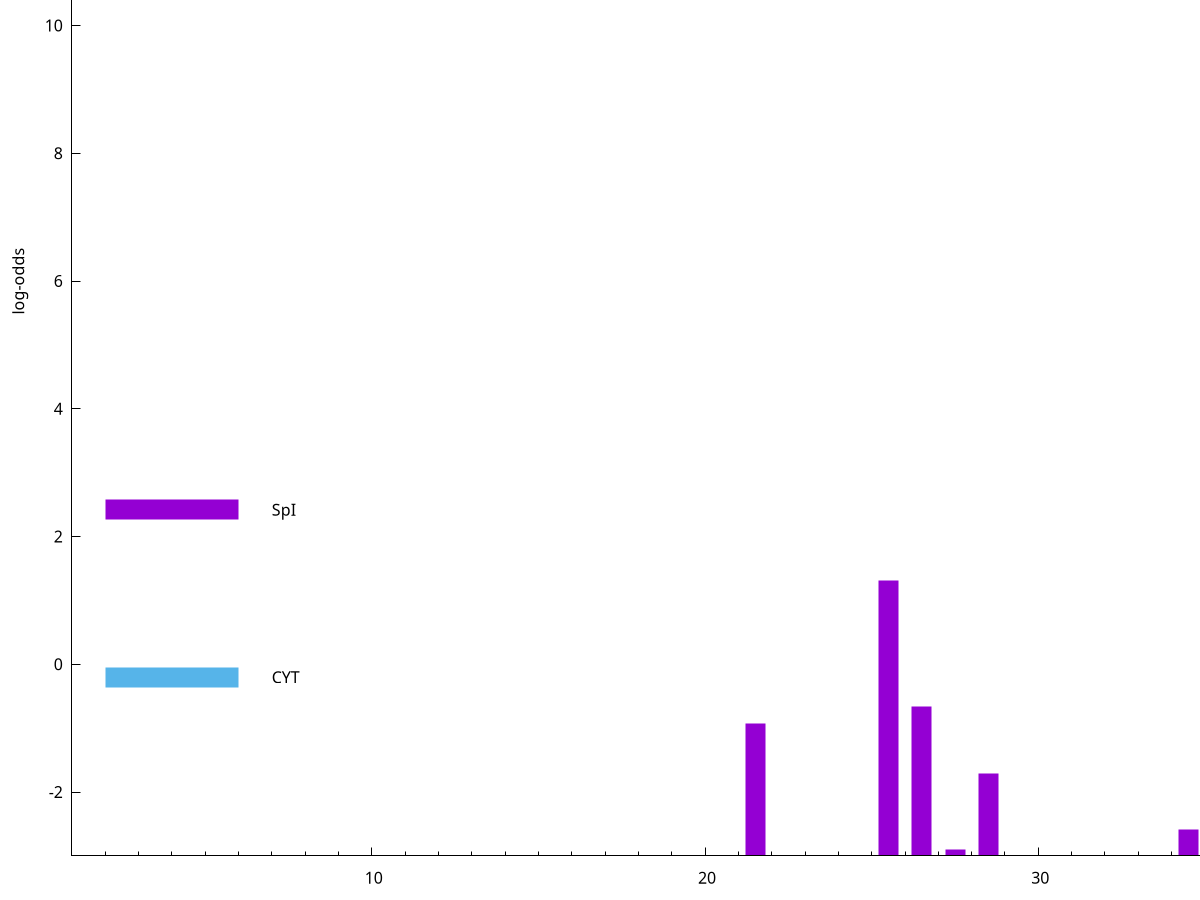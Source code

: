 set title "LipoP predictions for SRR4017915.gff"
set size 2., 1.4
set xrange [1:70] 
set mxtics 10
set yrange [-3:15]
set y2range [0:18]
set ylabel "log-odds"
set term postscript eps color solid "Helvetica" 30
set output "SRR4017915.gff2.eps"
set arrow from 2,11.3946 to 6,11.3946 nohead lt 4 lw 20
set label "TMH" at 7,11.3946
set arrow from 2,2.42079 to 6,2.42079 nohead lt 1 lw 20
set label "SpI" at 7,2.42079
set arrow from 2,-0.200913 to 6,-0.200913 nohead lt 3 lw 20
set label "CYT" at 7,-0.200913
set arrow from 2,11.3946 to 6,11.3946 nohead lt 4 lw 20
set label "TMH" at 7,11.3946
# NOTE: The scores below are the log-odds scores with the threshold
# NOTE: subtracted (a hack to make gnuplot make the histogram all
# NOTE: look nice).
plot "-" axes x1y2 title "" with impulses lt 1 lw 20
25.500000 4.306680
37.500000 2.974338
26.500000 2.336873
21.500000 2.068977
28.500000 1.284320
34.500000 0.406410
27.500000 0.103780
e
exit
